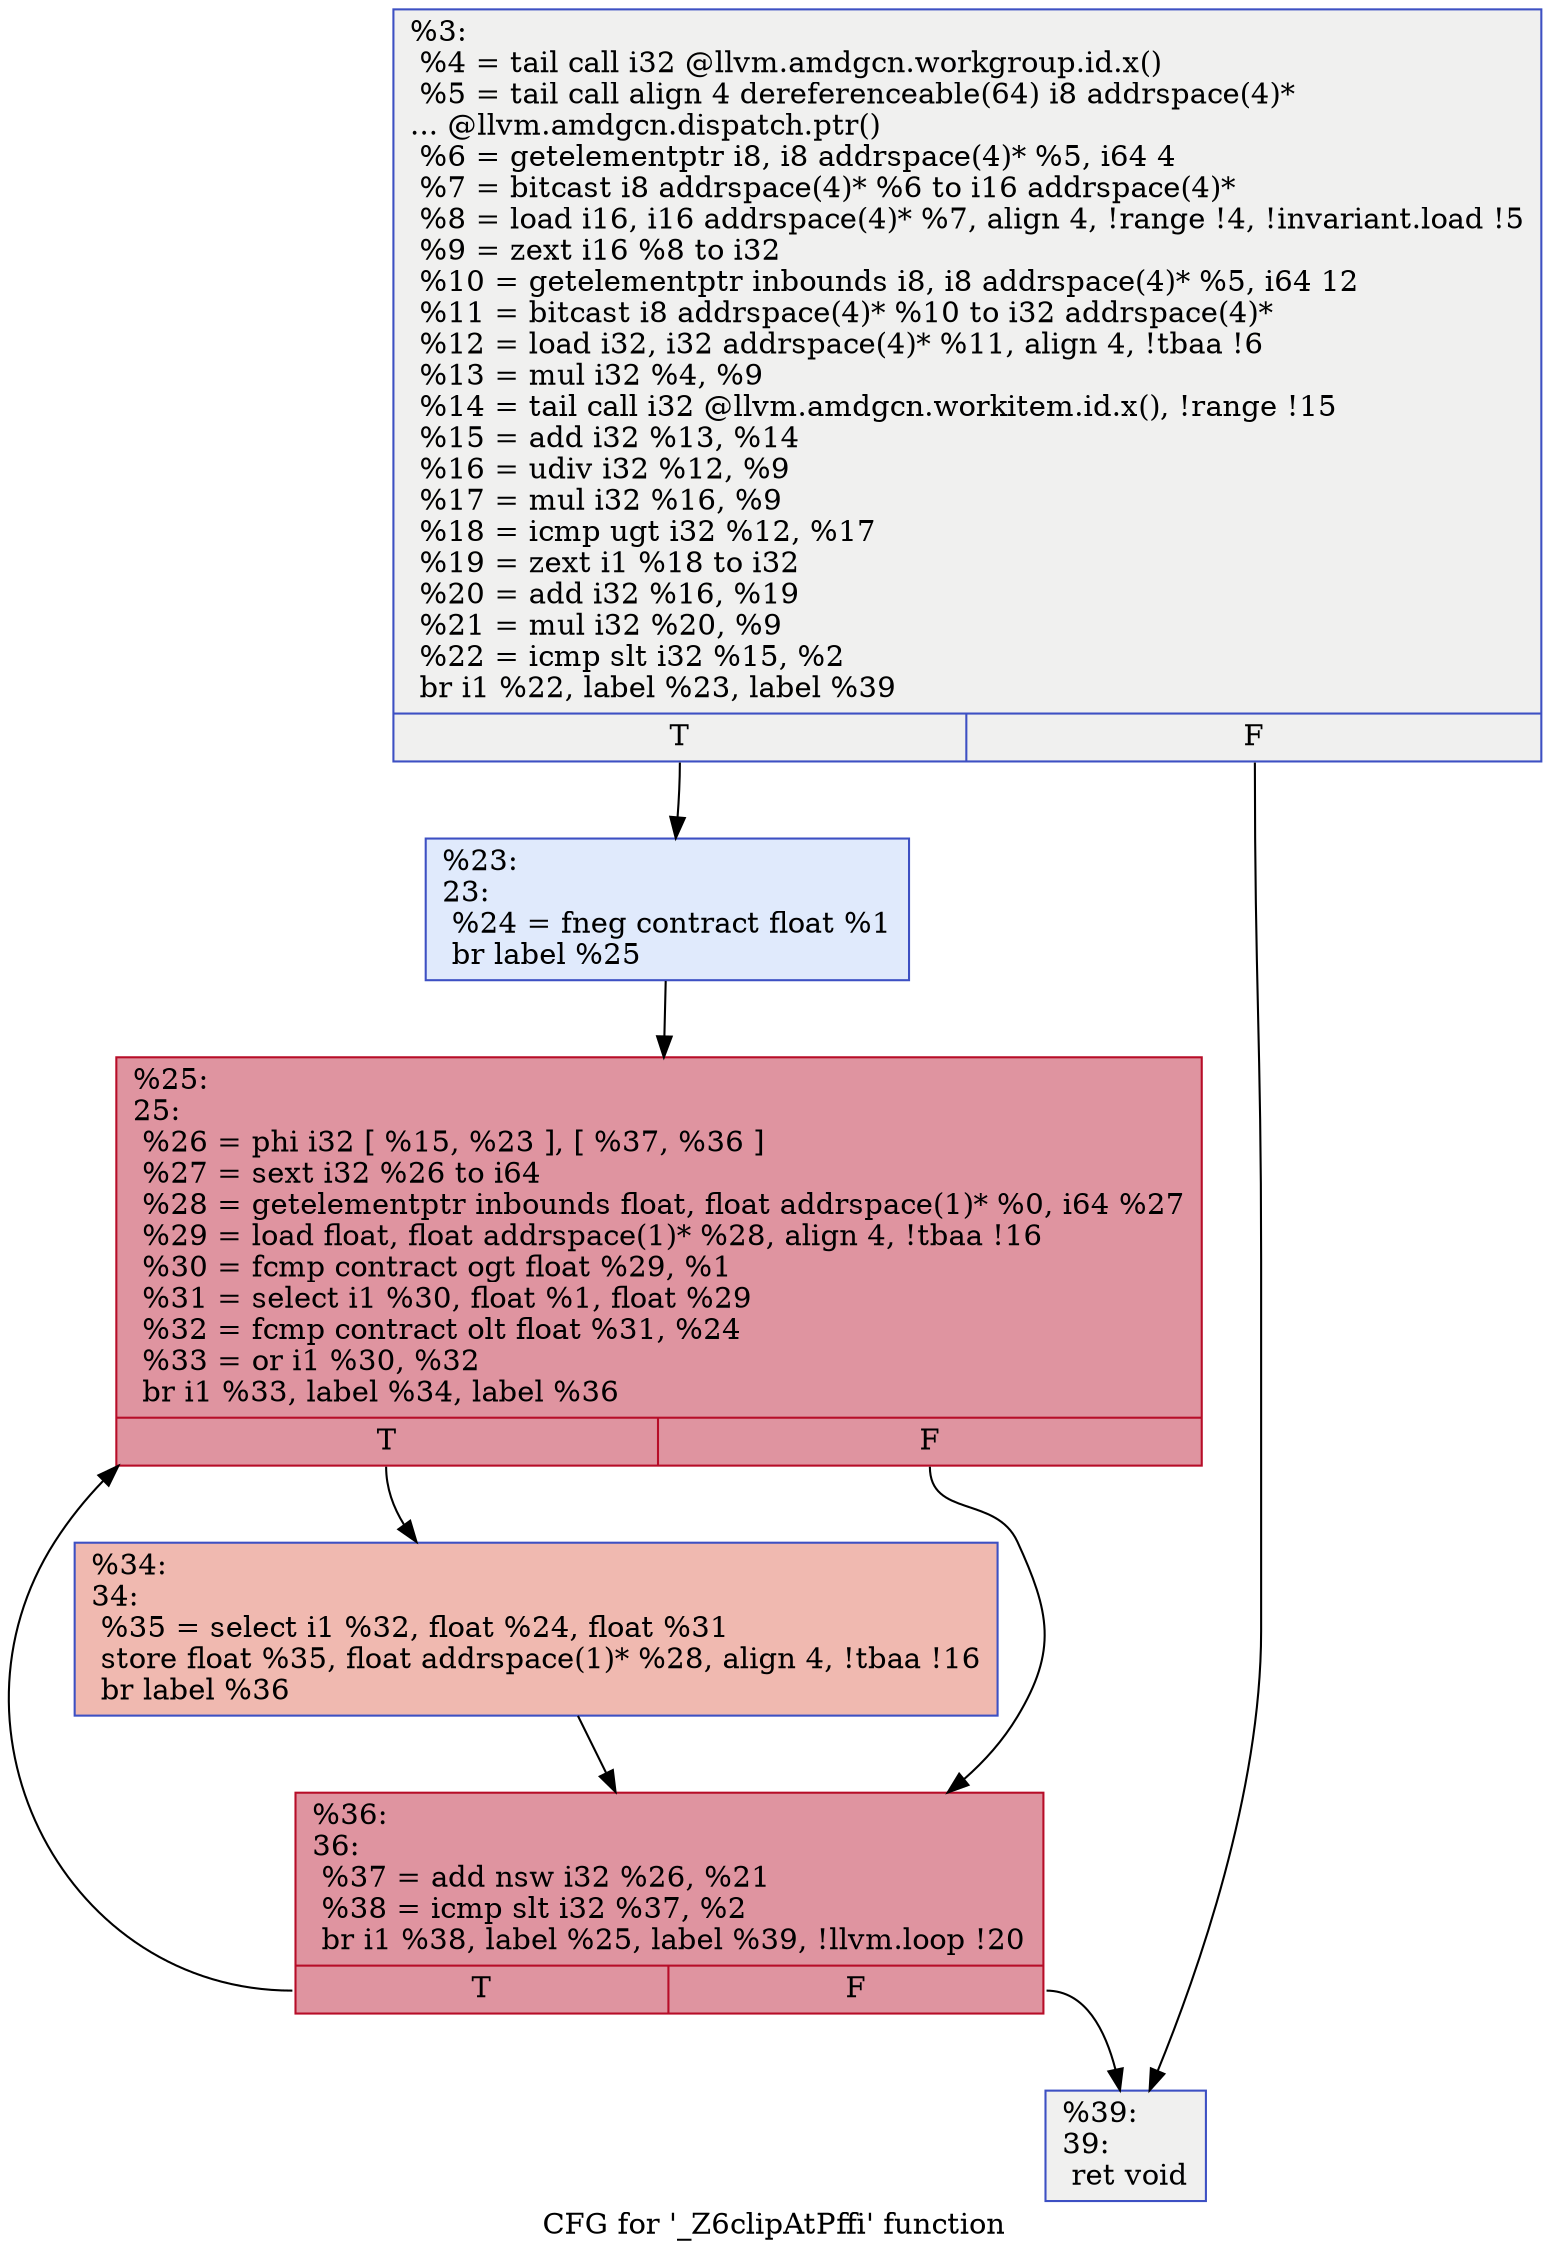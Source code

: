 digraph "CFG for '_Z6clipAtPffi' function" {
	label="CFG for '_Z6clipAtPffi' function";

	Node0x5b91480 [shape=record,color="#3d50c3ff", style=filled, fillcolor="#dedcdb70",label="{%3:\l  %4 = tail call i32 @llvm.amdgcn.workgroup.id.x()\l  %5 = tail call align 4 dereferenceable(64) i8 addrspace(4)*\l... @llvm.amdgcn.dispatch.ptr()\l  %6 = getelementptr i8, i8 addrspace(4)* %5, i64 4\l  %7 = bitcast i8 addrspace(4)* %6 to i16 addrspace(4)*\l  %8 = load i16, i16 addrspace(4)* %7, align 4, !range !4, !invariant.load !5\l  %9 = zext i16 %8 to i32\l  %10 = getelementptr inbounds i8, i8 addrspace(4)* %5, i64 12\l  %11 = bitcast i8 addrspace(4)* %10 to i32 addrspace(4)*\l  %12 = load i32, i32 addrspace(4)* %11, align 4, !tbaa !6\l  %13 = mul i32 %4, %9\l  %14 = tail call i32 @llvm.amdgcn.workitem.id.x(), !range !15\l  %15 = add i32 %13, %14\l  %16 = udiv i32 %12, %9\l  %17 = mul i32 %16, %9\l  %18 = icmp ugt i32 %12, %17\l  %19 = zext i1 %18 to i32\l  %20 = add i32 %16, %19\l  %21 = mul i32 %20, %9\l  %22 = icmp slt i32 %15, %2\l  br i1 %22, label %23, label %39\l|{<s0>T|<s1>F}}"];
	Node0x5b91480:s0 -> Node0x5b93a40;
	Node0x5b91480:s1 -> Node0x5b93ad0;
	Node0x5b93a40 [shape=record,color="#3d50c3ff", style=filled, fillcolor="#b9d0f970",label="{%23:\l23:                                               \l  %24 = fneg contract float %1\l  br label %25\l}"];
	Node0x5b93a40 -> Node0x5b93c80;
	Node0x5b93c80 [shape=record,color="#b70d28ff", style=filled, fillcolor="#b70d2870",label="{%25:\l25:                                               \l  %26 = phi i32 [ %15, %23 ], [ %37, %36 ]\l  %27 = sext i32 %26 to i64\l  %28 = getelementptr inbounds float, float addrspace(1)* %0, i64 %27\l  %29 = load float, float addrspace(1)* %28, align 4, !tbaa !16\l  %30 = fcmp contract ogt float %29, %1\l  %31 = select i1 %30, float %1, float %29\l  %32 = fcmp contract olt float %31, %24\l  %33 = or i1 %30, %32\l  br i1 %33, label %34, label %36\l|{<s0>T|<s1>F}}"];
	Node0x5b93c80:s0 -> Node0x5b93710;
	Node0x5b93c80:s1 -> Node0x5b93d40;
	Node0x5b93710 [shape=record,color="#3d50c3ff", style=filled, fillcolor="#de614d70",label="{%34:\l34:                                               \l  %35 = select i1 %32, float %24, float %31\l  store float %35, float addrspace(1)* %28, align 4, !tbaa !16\l  br label %36\l}"];
	Node0x5b93710 -> Node0x5b93d40;
	Node0x5b93d40 [shape=record,color="#b70d28ff", style=filled, fillcolor="#b70d2870",label="{%36:\l36:                                               \l  %37 = add nsw i32 %26, %21\l  %38 = icmp slt i32 %37, %2\l  br i1 %38, label %25, label %39, !llvm.loop !20\l|{<s0>T|<s1>F}}"];
	Node0x5b93d40:s0 -> Node0x5b93c80;
	Node0x5b93d40:s1 -> Node0x5b93ad0;
	Node0x5b93ad0 [shape=record,color="#3d50c3ff", style=filled, fillcolor="#dedcdb70",label="{%39:\l39:                                               \l  ret void\l}"];
}
